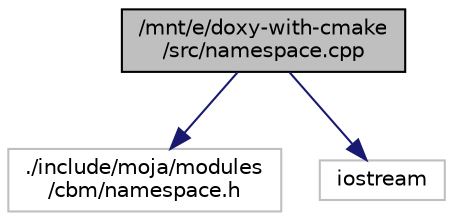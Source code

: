digraph "/mnt/e/doxy-with-cmake/src/namespace.cpp"
{
 // LATEX_PDF_SIZE
  edge [fontname="Helvetica",fontsize="10",labelfontname="Helvetica",labelfontsize="10"];
  node [fontname="Helvetica",fontsize="10",shape=record];
  Node1 [label="/mnt/e/doxy-with-cmake\l/src/namespace.cpp",height=0.2,width=0.4,color="black", fillcolor="grey75", style="filled", fontcolor="black",tooltip="Testing namespaces."];
  Node1 -> Node2 [color="midnightblue",fontsize="10",style="solid",fontname="Helvetica"];
  Node2 [label="./include/moja/modules\l/cbm/namespace.h",height=0.2,width=0.4,color="grey75", fillcolor="white", style="filled",tooltip=" "];
  Node1 -> Node3 [color="midnightblue",fontsize="10",style="solid",fontname="Helvetica"];
  Node3 [label="iostream",height=0.2,width=0.4,color="grey75", fillcolor="white", style="filled",tooltip=" "];
}
